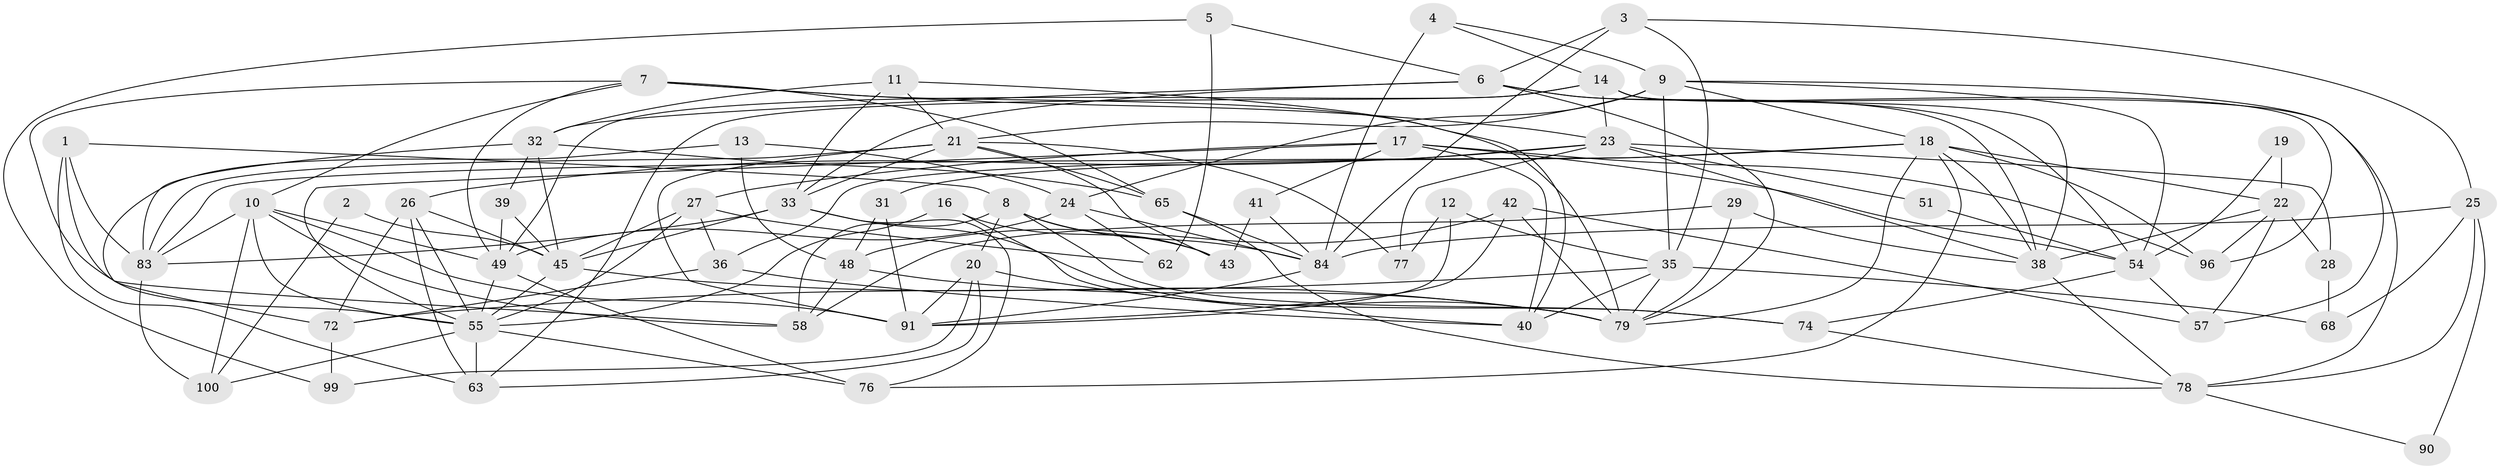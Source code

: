 // original degree distribution, {4: 0.28, 2: 0.11, 3: 0.3, 6: 0.08, 7: 0.05, 5: 0.17, 8: 0.01}
// Generated by graph-tools (version 1.1) at 2025/38/02/21/25 10:38:59]
// undirected, 64 vertices, 161 edges
graph export_dot {
graph [start="1"]
  node [color=gray90,style=filled];
  1;
  2;
  3;
  4 [super="+59"];
  5;
  6 [super="+56"];
  7 [super="+50"];
  8 [super="+30"];
  9 [super="+15"];
  10 [super="+87"];
  11;
  12 [super="+34"];
  13;
  14 [super="+95"];
  16;
  17 [super="+89"];
  18 [super="+82"];
  19;
  20 [super="+64"];
  21 [super="+75"];
  22 [super="+46"];
  23 [super="+73"];
  24 [super="+52"];
  25 [super="+60"];
  26 [super="+70"];
  27 [super="+47"];
  28;
  29;
  31;
  32 [super="+37"];
  33 [super="+69"];
  35 [super="+44"];
  36;
  38 [super="+97"];
  39 [super="+88"];
  40 [super="+61"];
  41;
  42;
  43;
  45 [super="+53"];
  48 [super="+98"];
  49;
  51;
  54 [super="+66"];
  55 [super="+80"];
  57;
  58 [super="+67"];
  62;
  63 [super="+71"];
  65;
  68;
  72 [super="+93"];
  74;
  76;
  77;
  78 [super="+85"];
  79 [super="+81"];
  83 [super="+86"];
  84 [super="+94"];
  90;
  91 [super="+92"];
  96;
  99;
  100;
  1 -- 83;
  1 -- 63;
  1 -- 55;
  1 -- 8;
  2 -- 100;
  2 -- 45;
  3 -- 6;
  3 -- 25;
  3 -- 84;
  3 -- 35;
  4 -- 9;
  4 -- 14;
  4 -- 84 [weight=2];
  5 -- 62;
  5 -- 6;
  5 -- 99;
  6 -- 38;
  6 -- 79;
  6 -- 54;
  6 -- 33;
  6 -- 32;
  7 -- 23;
  7 -- 49;
  7 -- 65;
  7 -- 58;
  7 -- 10;
  7 -- 79;
  8 -- 74;
  8 -- 84;
  8 -- 58;
  8 -- 43;
  8 -- 20;
  9 -- 18;
  9 -- 35;
  9 -- 21;
  9 -- 54;
  9 -- 57;
  9 -- 24;
  10 -- 49;
  10 -- 100;
  10 -- 83;
  10 -- 58;
  10 -- 55;
  10 -- 91;
  11 -- 32;
  11 -- 21;
  11 -- 40;
  11 -- 33;
  12 -- 77;
  12 -- 35;
  12 -- 91;
  13 -- 48;
  13 -- 24;
  13 -- 72;
  14 -- 96;
  14 -- 78;
  14 -- 49;
  14 -- 38;
  14 -- 23;
  14 -- 63;
  16 -- 43;
  16 -- 55;
  16 -- 79;
  17 -- 41;
  17 -- 40;
  17 -- 96;
  17 -- 55;
  17 -- 54;
  17 -- 27;
  18 -- 76;
  18 -- 36;
  18 -- 79;
  18 -- 38;
  18 -- 96;
  18 -- 83;
  18 -- 22;
  19 -- 54;
  19 -- 22 [weight=2];
  20 -- 91;
  20 -- 99;
  20 -- 40;
  20 -- 63;
  21 -- 33;
  21 -- 83;
  21 -- 65;
  21 -- 43;
  21 -- 77;
  21 -- 91;
  22 -- 96;
  22 -- 38;
  22 -- 57;
  22 -- 28;
  23 -- 51;
  23 -- 26;
  23 -- 38;
  23 -- 28;
  23 -- 77;
  23 -- 31;
  24 -- 84;
  24 -- 49;
  24 -- 62;
  25 -- 90;
  25 -- 78;
  25 -- 68;
  25 -- 84;
  26 -- 63;
  26 -- 72;
  26 -- 55;
  26 -- 45;
  27 -- 36;
  27 -- 62;
  27 -- 45;
  27 -- 55;
  28 -- 68;
  29 -- 79;
  29 -- 38;
  29 -- 58;
  31 -- 48;
  31 -- 91;
  32 -- 65;
  32 -- 45;
  32 -- 83;
  32 -- 39;
  33 -- 45;
  33 -- 76;
  33 -- 83;
  33 -- 74;
  35 -- 40;
  35 -- 68;
  35 -- 72;
  35 -- 79;
  36 -- 72;
  36 -- 40;
  38 -- 78;
  39 -- 49;
  39 -- 45;
  41 -- 43;
  41 -- 84;
  42 -- 57;
  42 -- 48;
  42 -- 91;
  42 -- 79;
  45 -- 55;
  45 -- 79;
  48 -- 58;
  48 -- 79;
  49 -- 55;
  49 -- 76;
  51 -- 54;
  54 -- 57;
  54 -- 74;
  55 -- 76;
  55 -- 100;
  55 -- 63;
  65 -- 84;
  65 -- 78;
  72 -- 99;
  74 -- 78;
  78 -- 90;
  83 -- 100;
  84 -- 91;
}
